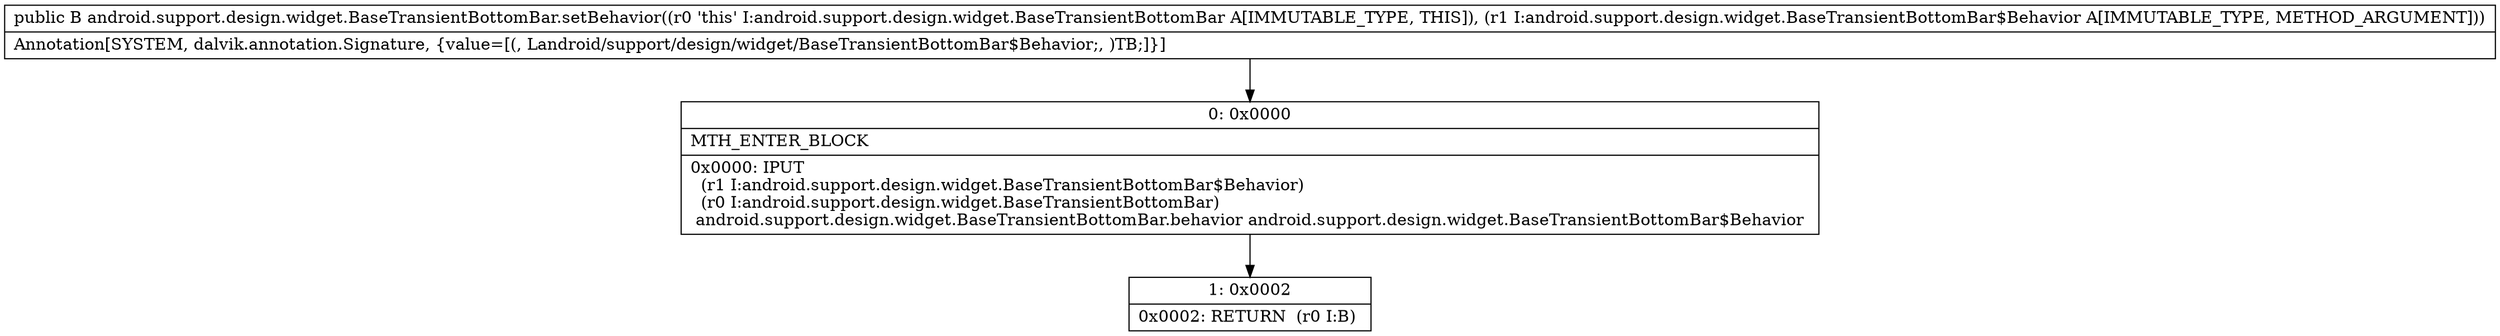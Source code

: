 digraph "CFG forandroid.support.design.widget.BaseTransientBottomBar.setBehavior(Landroid\/support\/design\/widget\/BaseTransientBottomBar$Behavior;)Landroid\/support\/design\/widget\/BaseTransientBottomBar;" {
Node_0 [shape=record,label="{0\:\ 0x0000|MTH_ENTER_BLOCK\l|0x0000: IPUT  \l  (r1 I:android.support.design.widget.BaseTransientBottomBar$Behavior)\l  (r0 I:android.support.design.widget.BaseTransientBottomBar)\l android.support.design.widget.BaseTransientBottomBar.behavior android.support.design.widget.BaseTransientBottomBar$Behavior \l}"];
Node_1 [shape=record,label="{1\:\ 0x0002|0x0002: RETURN  (r0 I:B) \l}"];
MethodNode[shape=record,label="{public B android.support.design.widget.BaseTransientBottomBar.setBehavior((r0 'this' I:android.support.design.widget.BaseTransientBottomBar A[IMMUTABLE_TYPE, THIS]), (r1 I:android.support.design.widget.BaseTransientBottomBar$Behavior A[IMMUTABLE_TYPE, METHOD_ARGUMENT]))  | Annotation[SYSTEM, dalvik.annotation.Signature, \{value=[(, Landroid\/support\/design\/widget\/BaseTransientBottomBar$Behavior;, )TB;]\}]\l}"];
MethodNode -> Node_0;
Node_0 -> Node_1;
}

